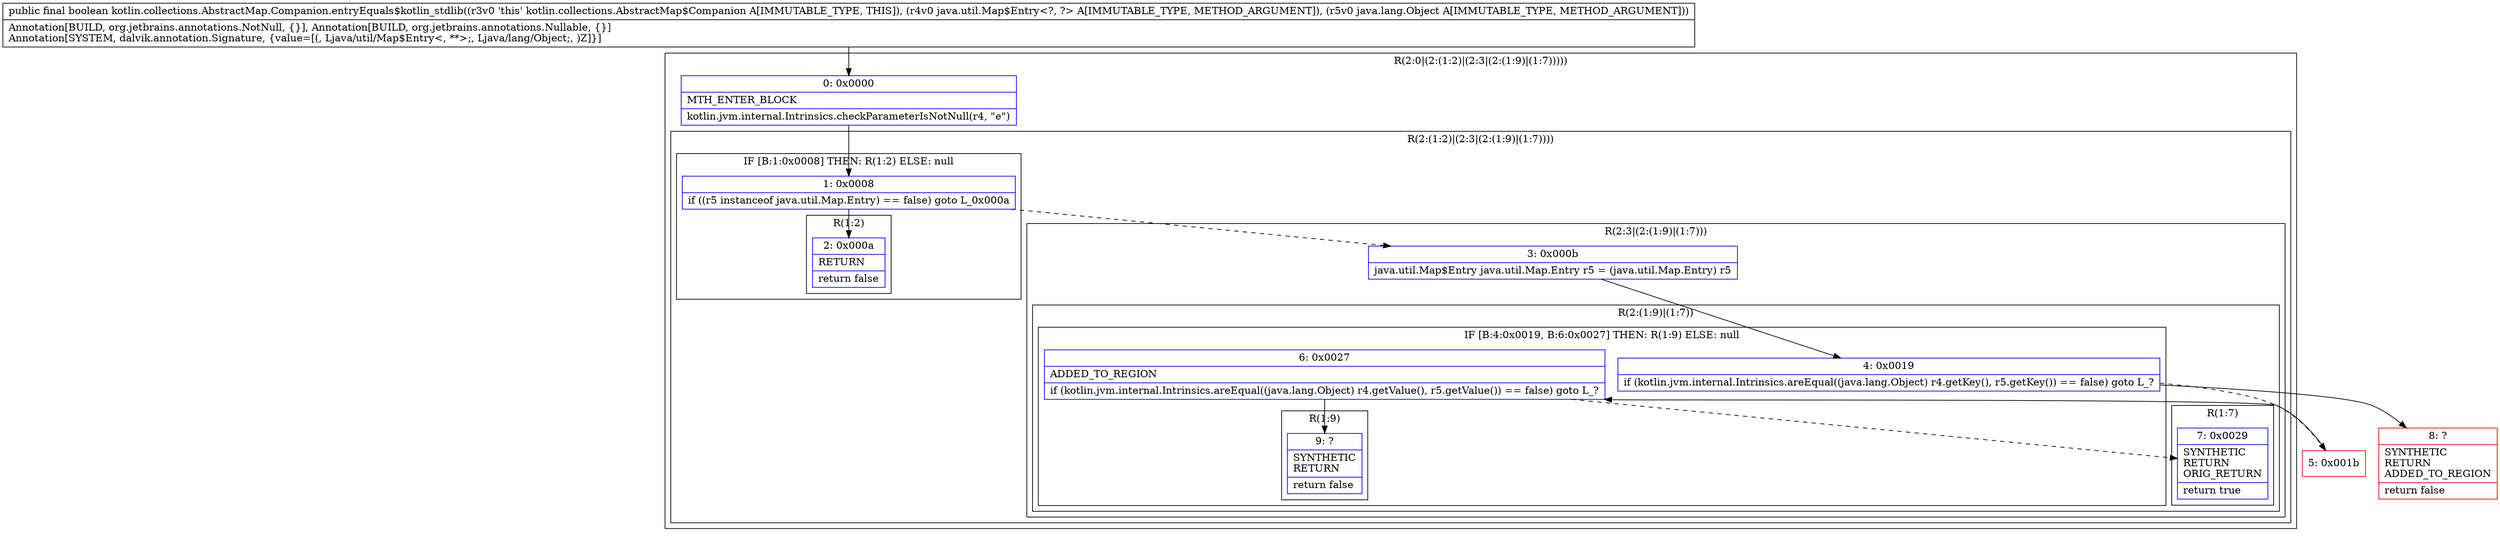 digraph "CFG forkotlin.collections.AbstractMap.Companion.entryEquals$kotlin_stdlib(Ljava\/util\/Map$Entry;Ljava\/lang\/Object;)Z" {
subgraph cluster_Region_1786936853 {
label = "R(2:0|(2:(1:2)|(2:3|(2:(1:9)|(1:7)))))";
node [shape=record,color=blue];
Node_0 [shape=record,label="{0\:\ 0x0000|MTH_ENTER_BLOCK\l|kotlin.jvm.internal.Intrinsics.checkParameterIsNotNull(r4, \"e\")\l}"];
subgraph cluster_Region_48997897 {
label = "R(2:(1:2)|(2:3|(2:(1:9)|(1:7))))";
node [shape=record,color=blue];
subgraph cluster_IfRegion_303933531 {
label = "IF [B:1:0x0008] THEN: R(1:2) ELSE: null";
node [shape=record,color=blue];
Node_1 [shape=record,label="{1\:\ 0x0008|if ((r5 instanceof java.util.Map.Entry) == false) goto L_0x000a\l}"];
subgraph cluster_Region_1493682741 {
label = "R(1:2)";
node [shape=record,color=blue];
Node_2 [shape=record,label="{2\:\ 0x000a|RETURN\l|return false\l}"];
}
}
subgraph cluster_Region_797209625 {
label = "R(2:3|(2:(1:9)|(1:7)))";
node [shape=record,color=blue];
Node_3 [shape=record,label="{3\:\ 0x000b|java.util.Map$Entry java.util.Map.Entry r5 = (java.util.Map.Entry) r5\l}"];
subgraph cluster_Region_537687510 {
label = "R(2:(1:9)|(1:7))";
node [shape=record,color=blue];
subgraph cluster_IfRegion_1409266187 {
label = "IF [B:4:0x0019, B:6:0x0027] THEN: R(1:9) ELSE: null";
node [shape=record,color=blue];
Node_4 [shape=record,label="{4\:\ 0x0019|if (kotlin.jvm.internal.Intrinsics.areEqual((java.lang.Object) r4.getKey(), r5.getKey()) == false) goto L_?\l}"];
Node_6 [shape=record,label="{6\:\ 0x0027|ADDED_TO_REGION\l|if (kotlin.jvm.internal.Intrinsics.areEqual((java.lang.Object) r4.getValue(), r5.getValue()) == false) goto L_?\l}"];
subgraph cluster_Region_2131252272 {
label = "R(1:9)";
node [shape=record,color=blue];
Node_9 [shape=record,label="{9\:\ ?|SYNTHETIC\lRETURN\l|return false\l}"];
}
}
subgraph cluster_Region_2651386 {
label = "R(1:7)";
node [shape=record,color=blue];
Node_7 [shape=record,label="{7\:\ 0x0029|SYNTHETIC\lRETURN\lORIG_RETURN\l|return true\l}"];
}
}
}
}
}
Node_5 [shape=record,color=red,label="{5\:\ 0x001b}"];
Node_8 [shape=record,color=red,label="{8\:\ ?|SYNTHETIC\lRETURN\lADDED_TO_REGION\l|return false\l}"];
MethodNode[shape=record,label="{public final boolean kotlin.collections.AbstractMap.Companion.entryEquals$kotlin_stdlib((r3v0 'this' kotlin.collections.AbstractMap$Companion A[IMMUTABLE_TYPE, THIS]), (r4v0 java.util.Map$Entry\<?, ?\> A[IMMUTABLE_TYPE, METHOD_ARGUMENT]), (r5v0 java.lang.Object A[IMMUTABLE_TYPE, METHOD_ARGUMENT]))  | Annotation[BUILD, org.jetbrains.annotations.NotNull, \{\}], Annotation[BUILD, org.jetbrains.annotations.Nullable, \{\}]\lAnnotation[SYSTEM, dalvik.annotation.Signature, \{value=[(, Ljava\/util\/Map$Entry\<, **\>;, Ljava\/lang\/Object;, )Z]\}]\l}"];
MethodNode -> Node_0;
Node_0 -> Node_1;
Node_1 -> Node_2;
Node_1 -> Node_3[style=dashed];
Node_3 -> Node_4;
Node_4 -> Node_5[style=dashed];
Node_4 -> Node_8;
Node_6 -> Node_7[style=dashed];
Node_6 -> Node_9;
Node_5 -> Node_6;
}

